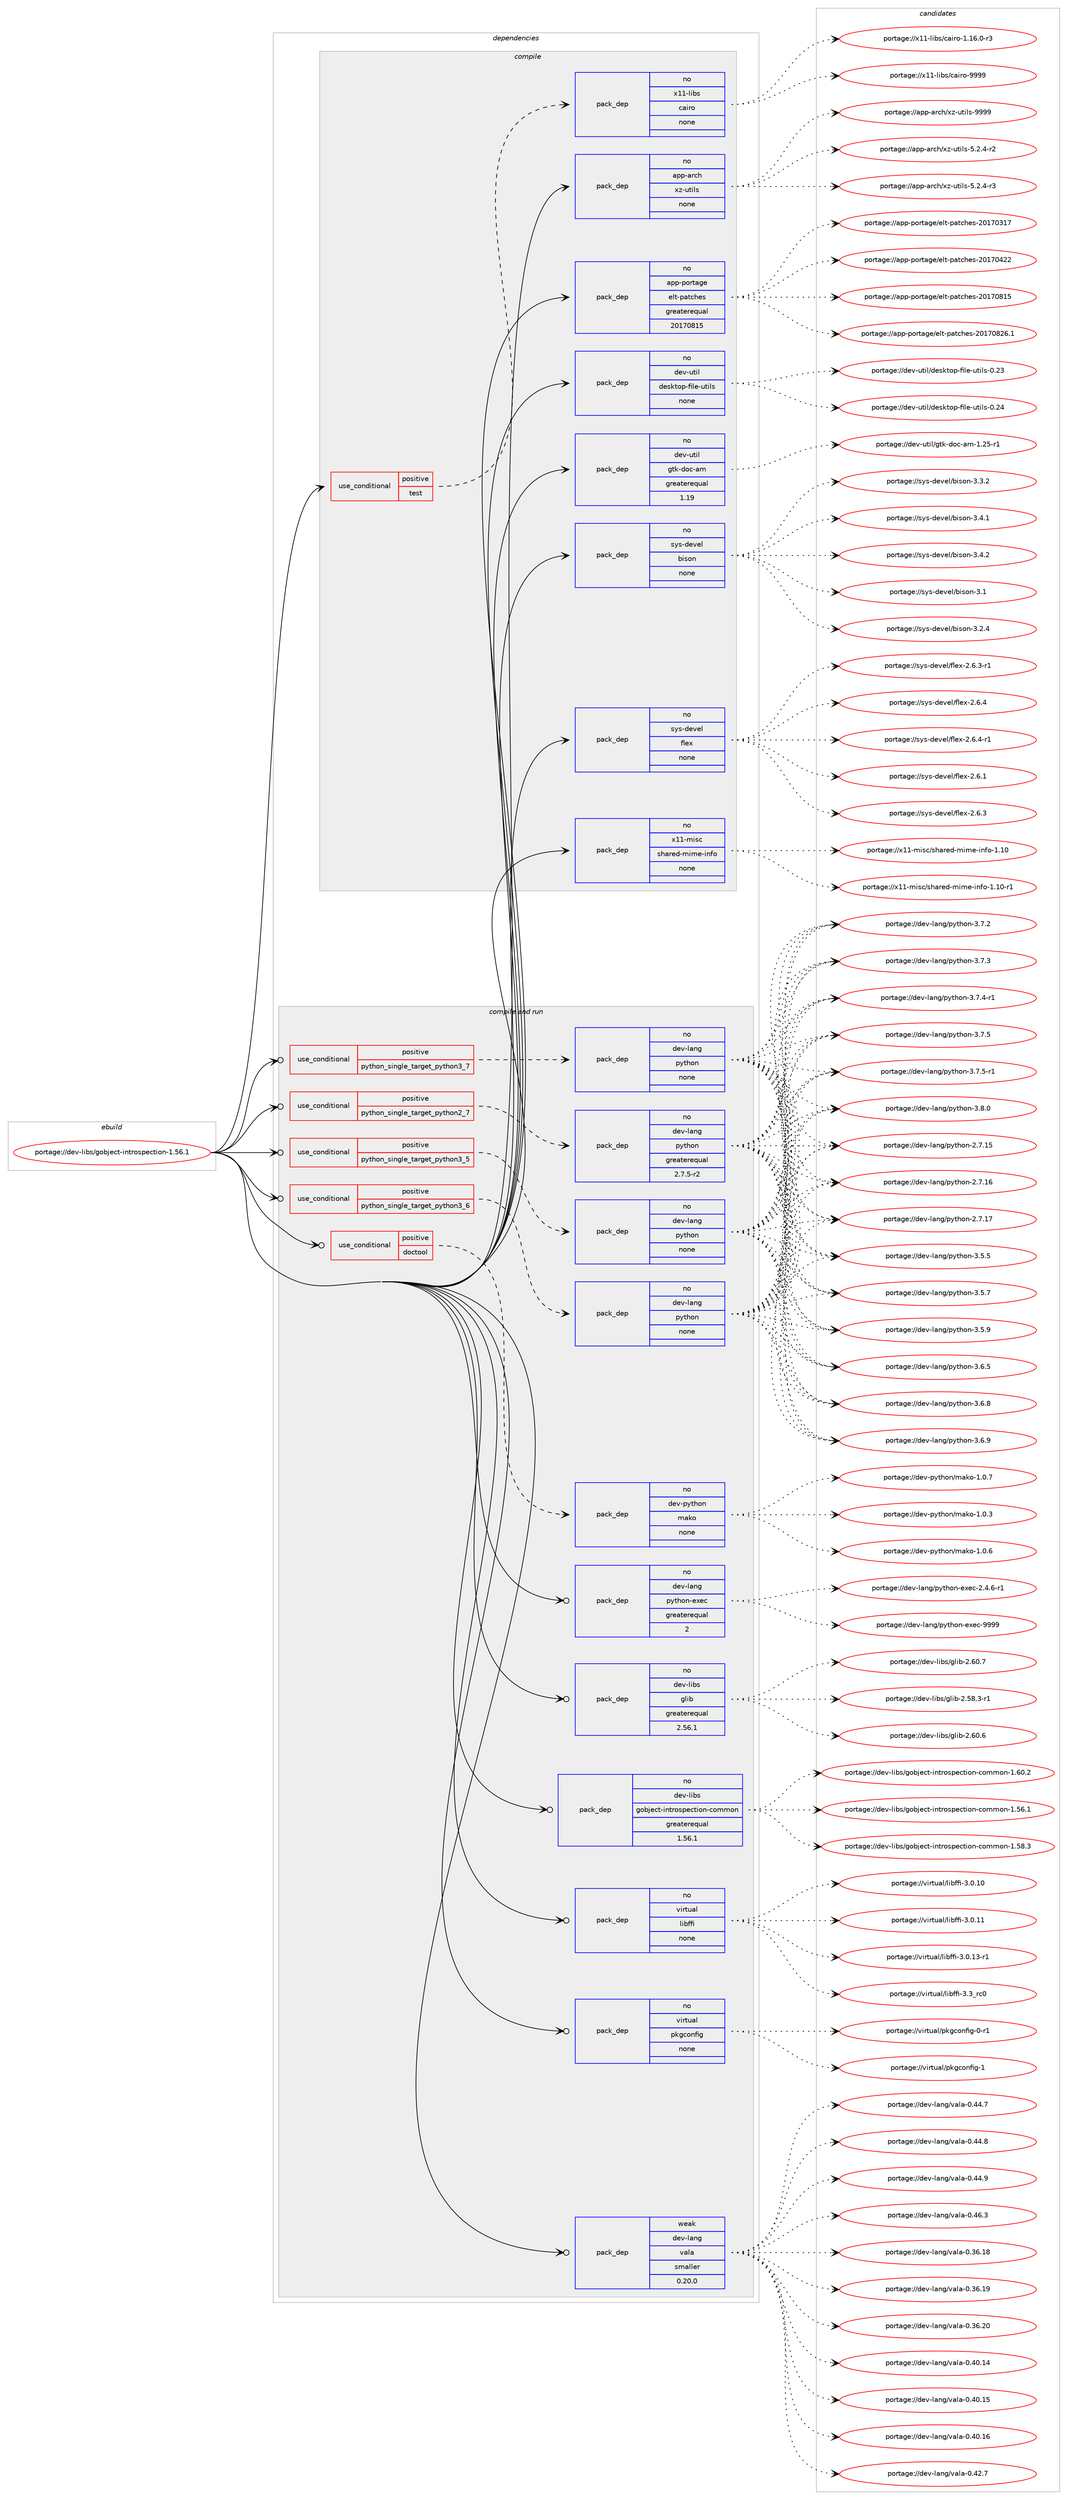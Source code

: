 digraph prolog {

# *************
# Graph options
# *************

newrank=true;
concentrate=true;
compound=true;
graph [rankdir=LR,fontname=Helvetica,fontsize=10,ranksep=1.5];#, ranksep=2.5, nodesep=0.2];
edge  [arrowhead=vee];
node  [fontname=Helvetica,fontsize=10];

# **********
# The ebuild
# **********

subgraph cluster_leftcol {
color=gray;
rank=same;
label=<<i>ebuild</i>>;
id [label="portage://dev-libs/gobject-introspection-1.56.1", color=red, width=4, href="../dev-libs/gobject-introspection-1.56.1.svg"];
}

# ****************
# The dependencies
# ****************

subgraph cluster_midcol {
color=gray;
label=<<i>dependencies</i>>;
subgraph cluster_compile {
fillcolor="#eeeeee";
style=filled;
label=<<i>compile</i>>;
subgraph cond20759 {
dependency99131 [label=<<TABLE BORDER="0" CELLBORDER="1" CELLSPACING="0" CELLPADDING="4"><TR><TD ROWSPAN="3" CELLPADDING="10">use_conditional</TD></TR><TR><TD>positive</TD></TR><TR><TD>test</TD></TR></TABLE>>, shape=none, color=red];
subgraph pack75443 {
dependency99132 [label=<<TABLE BORDER="0" CELLBORDER="1" CELLSPACING="0" CELLPADDING="4" WIDTH="220"><TR><TD ROWSPAN="6" CELLPADDING="30">pack_dep</TD></TR><TR><TD WIDTH="110">no</TD></TR><TR><TD>x11-libs</TD></TR><TR><TD>cairo</TD></TR><TR><TD>none</TD></TR><TR><TD></TD></TR></TABLE>>, shape=none, color=blue];
}
dependency99131:e -> dependency99132:w [weight=20,style="dashed",arrowhead="vee"];
}
id:e -> dependency99131:w [weight=20,style="solid",arrowhead="vee"];
subgraph pack75444 {
dependency99133 [label=<<TABLE BORDER="0" CELLBORDER="1" CELLSPACING="0" CELLPADDING="4" WIDTH="220"><TR><TD ROWSPAN="6" CELLPADDING="30">pack_dep</TD></TR><TR><TD WIDTH="110">no</TD></TR><TR><TD>app-arch</TD></TR><TR><TD>xz-utils</TD></TR><TR><TD>none</TD></TR><TR><TD></TD></TR></TABLE>>, shape=none, color=blue];
}
id:e -> dependency99133:w [weight=20,style="solid",arrowhead="vee"];
subgraph pack75445 {
dependency99134 [label=<<TABLE BORDER="0" CELLBORDER="1" CELLSPACING="0" CELLPADDING="4" WIDTH="220"><TR><TD ROWSPAN="6" CELLPADDING="30">pack_dep</TD></TR><TR><TD WIDTH="110">no</TD></TR><TR><TD>app-portage</TD></TR><TR><TD>elt-patches</TD></TR><TR><TD>greaterequal</TD></TR><TR><TD>20170815</TD></TR></TABLE>>, shape=none, color=blue];
}
id:e -> dependency99134:w [weight=20,style="solid",arrowhead="vee"];
subgraph pack75446 {
dependency99135 [label=<<TABLE BORDER="0" CELLBORDER="1" CELLSPACING="0" CELLPADDING="4" WIDTH="220"><TR><TD ROWSPAN="6" CELLPADDING="30">pack_dep</TD></TR><TR><TD WIDTH="110">no</TD></TR><TR><TD>dev-util</TD></TR><TR><TD>desktop-file-utils</TD></TR><TR><TD>none</TD></TR><TR><TD></TD></TR></TABLE>>, shape=none, color=blue];
}
id:e -> dependency99135:w [weight=20,style="solid",arrowhead="vee"];
subgraph pack75447 {
dependency99136 [label=<<TABLE BORDER="0" CELLBORDER="1" CELLSPACING="0" CELLPADDING="4" WIDTH="220"><TR><TD ROWSPAN="6" CELLPADDING="30">pack_dep</TD></TR><TR><TD WIDTH="110">no</TD></TR><TR><TD>dev-util</TD></TR><TR><TD>gtk-doc-am</TD></TR><TR><TD>greaterequal</TD></TR><TR><TD>1.19</TD></TR></TABLE>>, shape=none, color=blue];
}
id:e -> dependency99136:w [weight=20,style="solid",arrowhead="vee"];
subgraph pack75448 {
dependency99137 [label=<<TABLE BORDER="0" CELLBORDER="1" CELLSPACING="0" CELLPADDING="4" WIDTH="220"><TR><TD ROWSPAN="6" CELLPADDING="30">pack_dep</TD></TR><TR><TD WIDTH="110">no</TD></TR><TR><TD>sys-devel</TD></TR><TR><TD>bison</TD></TR><TR><TD>none</TD></TR><TR><TD></TD></TR></TABLE>>, shape=none, color=blue];
}
id:e -> dependency99137:w [weight=20,style="solid",arrowhead="vee"];
subgraph pack75449 {
dependency99138 [label=<<TABLE BORDER="0" CELLBORDER="1" CELLSPACING="0" CELLPADDING="4" WIDTH="220"><TR><TD ROWSPAN="6" CELLPADDING="30">pack_dep</TD></TR><TR><TD WIDTH="110">no</TD></TR><TR><TD>sys-devel</TD></TR><TR><TD>flex</TD></TR><TR><TD>none</TD></TR><TR><TD></TD></TR></TABLE>>, shape=none, color=blue];
}
id:e -> dependency99138:w [weight=20,style="solid",arrowhead="vee"];
subgraph pack75450 {
dependency99139 [label=<<TABLE BORDER="0" CELLBORDER="1" CELLSPACING="0" CELLPADDING="4" WIDTH="220"><TR><TD ROWSPAN="6" CELLPADDING="30">pack_dep</TD></TR><TR><TD WIDTH="110">no</TD></TR><TR><TD>x11-misc</TD></TR><TR><TD>shared-mime-info</TD></TR><TR><TD>none</TD></TR><TR><TD></TD></TR></TABLE>>, shape=none, color=blue];
}
id:e -> dependency99139:w [weight=20,style="solid",arrowhead="vee"];
}
subgraph cluster_compileandrun {
fillcolor="#eeeeee";
style=filled;
label=<<i>compile and run</i>>;
subgraph cond20760 {
dependency99140 [label=<<TABLE BORDER="0" CELLBORDER="1" CELLSPACING="0" CELLPADDING="4"><TR><TD ROWSPAN="3" CELLPADDING="10">use_conditional</TD></TR><TR><TD>positive</TD></TR><TR><TD>doctool</TD></TR></TABLE>>, shape=none, color=red];
subgraph pack75451 {
dependency99141 [label=<<TABLE BORDER="0" CELLBORDER="1" CELLSPACING="0" CELLPADDING="4" WIDTH="220"><TR><TD ROWSPAN="6" CELLPADDING="30">pack_dep</TD></TR><TR><TD WIDTH="110">no</TD></TR><TR><TD>dev-python</TD></TR><TR><TD>mako</TD></TR><TR><TD>none</TD></TR><TR><TD></TD></TR></TABLE>>, shape=none, color=blue];
}
dependency99140:e -> dependency99141:w [weight=20,style="dashed",arrowhead="vee"];
}
id:e -> dependency99140:w [weight=20,style="solid",arrowhead="odotvee"];
subgraph cond20761 {
dependency99142 [label=<<TABLE BORDER="0" CELLBORDER="1" CELLSPACING="0" CELLPADDING="4"><TR><TD ROWSPAN="3" CELLPADDING="10">use_conditional</TD></TR><TR><TD>positive</TD></TR><TR><TD>python_single_target_python2_7</TD></TR></TABLE>>, shape=none, color=red];
subgraph pack75452 {
dependency99143 [label=<<TABLE BORDER="0" CELLBORDER="1" CELLSPACING="0" CELLPADDING="4" WIDTH="220"><TR><TD ROWSPAN="6" CELLPADDING="30">pack_dep</TD></TR><TR><TD WIDTH="110">no</TD></TR><TR><TD>dev-lang</TD></TR><TR><TD>python</TD></TR><TR><TD>greaterequal</TD></TR><TR><TD>2.7.5-r2</TD></TR></TABLE>>, shape=none, color=blue];
}
dependency99142:e -> dependency99143:w [weight=20,style="dashed",arrowhead="vee"];
}
id:e -> dependency99142:w [weight=20,style="solid",arrowhead="odotvee"];
subgraph cond20762 {
dependency99144 [label=<<TABLE BORDER="0" CELLBORDER="1" CELLSPACING="0" CELLPADDING="4"><TR><TD ROWSPAN="3" CELLPADDING="10">use_conditional</TD></TR><TR><TD>positive</TD></TR><TR><TD>python_single_target_python3_5</TD></TR></TABLE>>, shape=none, color=red];
subgraph pack75453 {
dependency99145 [label=<<TABLE BORDER="0" CELLBORDER="1" CELLSPACING="0" CELLPADDING="4" WIDTH="220"><TR><TD ROWSPAN="6" CELLPADDING="30">pack_dep</TD></TR><TR><TD WIDTH="110">no</TD></TR><TR><TD>dev-lang</TD></TR><TR><TD>python</TD></TR><TR><TD>none</TD></TR><TR><TD></TD></TR></TABLE>>, shape=none, color=blue];
}
dependency99144:e -> dependency99145:w [weight=20,style="dashed",arrowhead="vee"];
}
id:e -> dependency99144:w [weight=20,style="solid",arrowhead="odotvee"];
subgraph cond20763 {
dependency99146 [label=<<TABLE BORDER="0" CELLBORDER="1" CELLSPACING="0" CELLPADDING="4"><TR><TD ROWSPAN="3" CELLPADDING="10">use_conditional</TD></TR><TR><TD>positive</TD></TR><TR><TD>python_single_target_python3_6</TD></TR></TABLE>>, shape=none, color=red];
subgraph pack75454 {
dependency99147 [label=<<TABLE BORDER="0" CELLBORDER="1" CELLSPACING="0" CELLPADDING="4" WIDTH="220"><TR><TD ROWSPAN="6" CELLPADDING="30">pack_dep</TD></TR><TR><TD WIDTH="110">no</TD></TR><TR><TD>dev-lang</TD></TR><TR><TD>python</TD></TR><TR><TD>none</TD></TR><TR><TD></TD></TR></TABLE>>, shape=none, color=blue];
}
dependency99146:e -> dependency99147:w [weight=20,style="dashed",arrowhead="vee"];
}
id:e -> dependency99146:w [weight=20,style="solid",arrowhead="odotvee"];
subgraph cond20764 {
dependency99148 [label=<<TABLE BORDER="0" CELLBORDER="1" CELLSPACING="0" CELLPADDING="4"><TR><TD ROWSPAN="3" CELLPADDING="10">use_conditional</TD></TR><TR><TD>positive</TD></TR><TR><TD>python_single_target_python3_7</TD></TR></TABLE>>, shape=none, color=red];
subgraph pack75455 {
dependency99149 [label=<<TABLE BORDER="0" CELLBORDER="1" CELLSPACING="0" CELLPADDING="4" WIDTH="220"><TR><TD ROWSPAN="6" CELLPADDING="30">pack_dep</TD></TR><TR><TD WIDTH="110">no</TD></TR><TR><TD>dev-lang</TD></TR><TR><TD>python</TD></TR><TR><TD>none</TD></TR><TR><TD></TD></TR></TABLE>>, shape=none, color=blue];
}
dependency99148:e -> dependency99149:w [weight=20,style="dashed",arrowhead="vee"];
}
id:e -> dependency99148:w [weight=20,style="solid",arrowhead="odotvee"];
subgraph pack75456 {
dependency99150 [label=<<TABLE BORDER="0" CELLBORDER="1" CELLSPACING="0" CELLPADDING="4" WIDTH="220"><TR><TD ROWSPAN="6" CELLPADDING="30">pack_dep</TD></TR><TR><TD WIDTH="110">no</TD></TR><TR><TD>dev-lang</TD></TR><TR><TD>python-exec</TD></TR><TR><TD>greaterequal</TD></TR><TR><TD>2</TD></TR></TABLE>>, shape=none, color=blue];
}
id:e -> dependency99150:w [weight=20,style="solid",arrowhead="odotvee"];
subgraph pack75457 {
dependency99151 [label=<<TABLE BORDER="0" CELLBORDER="1" CELLSPACING="0" CELLPADDING="4" WIDTH="220"><TR><TD ROWSPAN="6" CELLPADDING="30">pack_dep</TD></TR><TR><TD WIDTH="110">no</TD></TR><TR><TD>dev-libs</TD></TR><TR><TD>glib</TD></TR><TR><TD>greaterequal</TD></TR><TR><TD>2.56.1</TD></TR></TABLE>>, shape=none, color=blue];
}
id:e -> dependency99151:w [weight=20,style="solid",arrowhead="odotvee"];
subgraph pack75458 {
dependency99152 [label=<<TABLE BORDER="0" CELLBORDER="1" CELLSPACING="0" CELLPADDING="4" WIDTH="220"><TR><TD ROWSPAN="6" CELLPADDING="30">pack_dep</TD></TR><TR><TD WIDTH="110">no</TD></TR><TR><TD>dev-libs</TD></TR><TR><TD>gobject-introspection-common</TD></TR><TR><TD>greaterequal</TD></TR><TR><TD>1.56.1</TD></TR></TABLE>>, shape=none, color=blue];
}
id:e -> dependency99152:w [weight=20,style="solid",arrowhead="odotvee"];
subgraph pack75459 {
dependency99153 [label=<<TABLE BORDER="0" CELLBORDER="1" CELLSPACING="0" CELLPADDING="4" WIDTH="220"><TR><TD ROWSPAN="6" CELLPADDING="30">pack_dep</TD></TR><TR><TD WIDTH="110">no</TD></TR><TR><TD>virtual</TD></TR><TR><TD>libffi</TD></TR><TR><TD>none</TD></TR><TR><TD></TD></TR></TABLE>>, shape=none, color=blue];
}
id:e -> dependency99153:w [weight=20,style="solid",arrowhead="odotvee"];
subgraph pack75460 {
dependency99154 [label=<<TABLE BORDER="0" CELLBORDER="1" CELLSPACING="0" CELLPADDING="4" WIDTH="220"><TR><TD ROWSPAN="6" CELLPADDING="30">pack_dep</TD></TR><TR><TD WIDTH="110">no</TD></TR><TR><TD>virtual</TD></TR><TR><TD>pkgconfig</TD></TR><TR><TD>none</TD></TR><TR><TD></TD></TR></TABLE>>, shape=none, color=blue];
}
id:e -> dependency99154:w [weight=20,style="solid",arrowhead="odotvee"];
subgraph pack75461 {
dependency99155 [label=<<TABLE BORDER="0" CELLBORDER="1" CELLSPACING="0" CELLPADDING="4" WIDTH="220"><TR><TD ROWSPAN="6" CELLPADDING="30">pack_dep</TD></TR><TR><TD WIDTH="110">weak</TD></TR><TR><TD>dev-lang</TD></TR><TR><TD>vala</TD></TR><TR><TD>smaller</TD></TR><TR><TD>0.20.0</TD></TR></TABLE>>, shape=none, color=blue];
}
id:e -> dependency99155:w [weight=20,style="solid",arrowhead="odotvee"];
}
subgraph cluster_run {
fillcolor="#eeeeee";
style=filled;
label=<<i>run</i>>;
}
}

# **************
# The candidates
# **************

subgraph cluster_choices {
rank=same;
color=gray;
label=<<i>candidates</i>>;

subgraph choice75443 {
color=black;
nodesep=1;
choiceportage12049494510810598115479997105114111454946495446484511451 [label="portage://x11-libs/cairo-1.16.0-r3", color=red, width=4,href="../x11-libs/cairo-1.16.0-r3.svg"];
choiceportage120494945108105981154799971051141114557575757 [label="portage://x11-libs/cairo-9999", color=red, width=4,href="../x11-libs/cairo-9999.svg"];
dependency99132:e -> choiceportage12049494510810598115479997105114111454946495446484511451:w [style=dotted,weight="100"];
dependency99132:e -> choiceportage120494945108105981154799971051141114557575757:w [style=dotted,weight="100"];
}
subgraph choice75444 {
color=black;
nodesep=1;
choiceportage9711211245971149910447120122451171161051081154553465046524511450 [label="portage://app-arch/xz-utils-5.2.4-r2", color=red, width=4,href="../app-arch/xz-utils-5.2.4-r2.svg"];
choiceportage9711211245971149910447120122451171161051081154553465046524511451 [label="portage://app-arch/xz-utils-5.2.4-r3", color=red, width=4,href="../app-arch/xz-utils-5.2.4-r3.svg"];
choiceportage9711211245971149910447120122451171161051081154557575757 [label="portage://app-arch/xz-utils-9999", color=red, width=4,href="../app-arch/xz-utils-9999.svg"];
dependency99133:e -> choiceportage9711211245971149910447120122451171161051081154553465046524511450:w [style=dotted,weight="100"];
dependency99133:e -> choiceportage9711211245971149910447120122451171161051081154553465046524511451:w [style=dotted,weight="100"];
dependency99133:e -> choiceportage9711211245971149910447120122451171161051081154557575757:w [style=dotted,weight="100"];
}
subgraph choice75445 {
color=black;
nodesep=1;
choiceportage97112112451121111141169710310147101108116451129711699104101115455048495548514955 [label="portage://app-portage/elt-patches-20170317", color=red, width=4,href="../app-portage/elt-patches-20170317.svg"];
choiceportage97112112451121111141169710310147101108116451129711699104101115455048495548525050 [label="portage://app-portage/elt-patches-20170422", color=red, width=4,href="../app-portage/elt-patches-20170422.svg"];
choiceportage97112112451121111141169710310147101108116451129711699104101115455048495548564953 [label="portage://app-portage/elt-patches-20170815", color=red, width=4,href="../app-portage/elt-patches-20170815.svg"];
choiceportage971121124511211111411697103101471011081164511297116991041011154550484955485650544649 [label="portage://app-portage/elt-patches-20170826.1", color=red, width=4,href="../app-portage/elt-patches-20170826.1.svg"];
dependency99134:e -> choiceportage97112112451121111141169710310147101108116451129711699104101115455048495548514955:w [style=dotted,weight="100"];
dependency99134:e -> choiceportage97112112451121111141169710310147101108116451129711699104101115455048495548525050:w [style=dotted,weight="100"];
dependency99134:e -> choiceportage97112112451121111141169710310147101108116451129711699104101115455048495548564953:w [style=dotted,weight="100"];
dependency99134:e -> choiceportage971121124511211111411697103101471011081164511297116991041011154550484955485650544649:w [style=dotted,weight="100"];
}
subgraph choice75446 {
color=black;
nodesep=1;
choiceportage100101118451171161051084710010111510711611111245102105108101451171161051081154548465051 [label="portage://dev-util/desktop-file-utils-0.23", color=red, width=4,href="../dev-util/desktop-file-utils-0.23.svg"];
choiceportage100101118451171161051084710010111510711611111245102105108101451171161051081154548465052 [label="portage://dev-util/desktop-file-utils-0.24", color=red, width=4,href="../dev-util/desktop-file-utils-0.24.svg"];
dependency99135:e -> choiceportage100101118451171161051084710010111510711611111245102105108101451171161051081154548465051:w [style=dotted,weight="100"];
dependency99135:e -> choiceportage100101118451171161051084710010111510711611111245102105108101451171161051081154548465052:w [style=dotted,weight="100"];
}
subgraph choice75447 {
color=black;
nodesep=1;
choiceportage10010111845117116105108471031161074510011199459710945494650534511449 [label="portage://dev-util/gtk-doc-am-1.25-r1", color=red, width=4,href="../dev-util/gtk-doc-am-1.25-r1.svg"];
dependency99136:e -> choiceportage10010111845117116105108471031161074510011199459710945494650534511449:w [style=dotted,weight="100"];
}
subgraph choice75448 {
color=black;
nodesep=1;
choiceportage11512111545100101118101108479810511511111045514649 [label="portage://sys-devel/bison-3.1", color=red, width=4,href="../sys-devel/bison-3.1.svg"];
choiceportage115121115451001011181011084798105115111110455146504652 [label="portage://sys-devel/bison-3.2.4", color=red, width=4,href="../sys-devel/bison-3.2.4.svg"];
choiceportage115121115451001011181011084798105115111110455146514650 [label="portage://sys-devel/bison-3.3.2", color=red, width=4,href="../sys-devel/bison-3.3.2.svg"];
choiceportage115121115451001011181011084798105115111110455146524649 [label="portage://sys-devel/bison-3.4.1", color=red, width=4,href="../sys-devel/bison-3.4.1.svg"];
choiceportage115121115451001011181011084798105115111110455146524650 [label="portage://sys-devel/bison-3.4.2", color=red, width=4,href="../sys-devel/bison-3.4.2.svg"];
dependency99137:e -> choiceportage11512111545100101118101108479810511511111045514649:w [style=dotted,weight="100"];
dependency99137:e -> choiceportage115121115451001011181011084798105115111110455146504652:w [style=dotted,weight="100"];
dependency99137:e -> choiceportage115121115451001011181011084798105115111110455146514650:w [style=dotted,weight="100"];
dependency99137:e -> choiceportage115121115451001011181011084798105115111110455146524649:w [style=dotted,weight="100"];
dependency99137:e -> choiceportage115121115451001011181011084798105115111110455146524650:w [style=dotted,weight="100"];
}
subgraph choice75449 {
color=black;
nodesep=1;
choiceportage1151211154510010111810110847102108101120455046544649 [label="portage://sys-devel/flex-2.6.1", color=red, width=4,href="../sys-devel/flex-2.6.1.svg"];
choiceportage1151211154510010111810110847102108101120455046544651 [label="portage://sys-devel/flex-2.6.3", color=red, width=4,href="../sys-devel/flex-2.6.3.svg"];
choiceportage11512111545100101118101108471021081011204550465446514511449 [label="portage://sys-devel/flex-2.6.3-r1", color=red, width=4,href="../sys-devel/flex-2.6.3-r1.svg"];
choiceportage1151211154510010111810110847102108101120455046544652 [label="portage://sys-devel/flex-2.6.4", color=red, width=4,href="../sys-devel/flex-2.6.4.svg"];
choiceportage11512111545100101118101108471021081011204550465446524511449 [label="portage://sys-devel/flex-2.6.4-r1", color=red, width=4,href="../sys-devel/flex-2.6.4-r1.svg"];
dependency99138:e -> choiceportage1151211154510010111810110847102108101120455046544649:w [style=dotted,weight="100"];
dependency99138:e -> choiceportage1151211154510010111810110847102108101120455046544651:w [style=dotted,weight="100"];
dependency99138:e -> choiceportage11512111545100101118101108471021081011204550465446514511449:w [style=dotted,weight="100"];
dependency99138:e -> choiceportage1151211154510010111810110847102108101120455046544652:w [style=dotted,weight="100"];
dependency99138:e -> choiceportage11512111545100101118101108471021081011204550465446524511449:w [style=dotted,weight="100"];
}
subgraph choice75450 {
color=black;
nodesep=1;
choiceportage12049494510910511599471151049711410110045109105109101451051101021114549464948 [label="portage://x11-misc/shared-mime-info-1.10", color=red, width=4,href="../x11-misc/shared-mime-info-1.10.svg"];
choiceportage120494945109105115994711510497114101100451091051091014510511010211145494649484511449 [label="portage://x11-misc/shared-mime-info-1.10-r1", color=red, width=4,href="../x11-misc/shared-mime-info-1.10-r1.svg"];
dependency99139:e -> choiceportage12049494510910511599471151049711410110045109105109101451051101021114549464948:w [style=dotted,weight="100"];
dependency99139:e -> choiceportage120494945109105115994711510497114101100451091051091014510511010211145494649484511449:w [style=dotted,weight="100"];
}
subgraph choice75451 {
color=black;
nodesep=1;
choiceportage100101118451121211161041111104710997107111454946484651 [label="portage://dev-python/mako-1.0.3", color=red, width=4,href="../dev-python/mako-1.0.3.svg"];
choiceportage100101118451121211161041111104710997107111454946484654 [label="portage://dev-python/mako-1.0.6", color=red, width=4,href="../dev-python/mako-1.0.6.svg"];
choiceportage100101118451121211161041111104710997107111454946484655 [label="portage://dev-python/mako-1.0.7", color=red, width=4,href="../dev-python/mako-1.0.7.svg"];
dependency99141:e -> choiceportage100101118451121211161041111104710997107111454946484651:w [style=dotted,weight="100"];
dependency99141:e -> choiceportage100101118451121211161041111104710997107111454946484654:w [style=dotted,weight="100"];
dependency99141:e -> choiceportage100101118451121211161041111104710997107111454946484655:w [style=dotted,weight="100"];
}
subgraph choice75452 {
color=black;
nodesep=1;
choiceportage10010111845108971101034711212111610411111045504655464953 [label="portage://dev-lang/python-2.7.15", color=red, width=4,href="../dev-lang/python-2.7.15.svg"];
choiceportage10010111845108971101034711212111610411111045504655464954 [label="portage://dev-lang/python-2.7.16", color=red, width=4,href="../dev-lang/python-2.7.16.svg"];
choiceportage10010111845108971101034711212111610411111045504655464955 [label="portage://dev-lang/python-2.7.17", color=red, width=4,href="../dev-lang/python-2.7.17.svg"];
choiceportage100101118451089711010347112121116104111110455146534653 [label="portage://dev-lang/python-3.5.5", color=red, width=4,href="../dev-lang/python-3.5.5.svg"];
choiceportage100101118451089711010347112121116104111110455146534655 [label="portage://dev-lang/python-3.5.7", color=red, width=4,href="../dev-lang/python-3.5.7.svg"];
choiceportage100101118451089711010347112121116104111110455146534657 [label="portage://dev-lang/python-3.5.9", color=red, width=4,href="../dev-lang/python-3.5.9.svg"];
choiceportage100101118451089711010347112121116104111110455146544653 [label="portage://dev-lang/python-3.6.5", color=red, width=4,href="../dev-lang/python-3.6.5.svg"];
choiceportage100101118451089711010347112121116104111110455146544656 [label="portage://dev-lang/python-3.6.8", color=red, width=4,href="../dev-lang/python-3.6.8.svg"];
choiceportage100101118451089711010347112121116104111110455146544657 [label="portage://dev-lang/python-3.6.9", color=red, width=4,href="../dev-lang/python-3.6.9.svg"];
choiceportage100101118451089711010347112121116104111110455146554650 [label="portage://dev-lang/python-3.7.2", color=red, width=4,href="../dev-lang/python-3.7.2.svg"];
choiceportage100101118451089711010347112121116104111110455146554651 [label="portage://dev-lang/python-3.7.3", color=red, width=4,href="../dev-lang/python-3.7.3.svg"];
choiceportage1001011184510897110103471121211161041111104551465546524511449 [label="portage://dev-lang/python-3.7.4-r1", color=red, width=4,href="../dev-lang/python-3.7.4-r1.svg"];
choiceportage100101118451089711010347112121116104111110455146554653 [label="portage://dev-lang/python-3.7.5", color=red, width=4,href="../dev-lang/python-3.7.5.svg"];
choiceportage1001011184510897110103471121211161041111104551465546534511449 [label="portage://dev-lang/python-3.7.5-r1", color=red, width=4,href="../dev-lang/python-3.7.5-r1.svg"];
choiceportage100101118451089711010347112121116104111110455146564648 [label="portage://dev-lang/python-3.8.0", color=red, width=4,href="../dev-lang/python-3.8.0.svg"];
dependency99143:e -> choiceportage10010111845108971101034711212111610411111045504655464953:w [style=dotted,weight="100"];
dependency99143:e -> choiceportage10010111845108971101034711212111610411111045504655464954:w [style=dotted,weight="100"];
dependency99143:e -> choiceportage10010111845108971101034711212111610411111045504655464955:w [style=dotted,weight="100"];
dependency99143:e -> choiceportage100101118451089711010347112121116104111110455146534653:w [style=dotted,weight="100"];
dependency99143:e -> choiceportage100101118451089711010347112121116104111110455146534655:w [style=dotted,weight="100"];
dependency99143:e -> choiceportage100101118451089711010347112121116104111110455146534657:w [style=dotted,weight="100"];
dependency99143:e -> choiceportage100101118451089711010347112121116104111110455146544653:w [style=dotted,weight="100"];
dependency99143:e -> choiceportage100101118451089711010347112121116104111110455146544656:w [style=dotted,weight="100"];
dependency99143:e -> choiceportage100101118451089711010347112121116104111110455146544657:w [style=dotted,weight="100"];
dependency99143:e -> choiceportage100101118451089711010347112121116104111110455146554650:w [style=dotted,weight="100"];
dependency99143:e -> choiceportage100101118451089711010347112121116104111110455146554651:w [style=dotted,weight="100"];
dependency99143:e -> choiceportage1001011184510897110103471121211161041111104551465546524511449:w [style=dotted,weight="100"];
dependency99143:e -> choiceportage100101118451089711010347112121116104111110455146554653:w [style=dotted,weight="100"];
dependency99143:e -> choiceportage1001011184510897110103471121211161041111104551465546534511449:w [style=dotted,weight="100"];
dependency99143:e -> choiceportage100101118451089711010347112121116104111110455146564648:w [style=dotted,weight="100"];
}
subgraph choice75453 {
color=black;
nodesep=1;
choiceportage10010111845108971101034711212111610411111045504655464953 [label="portage://dev-lang/python-2.7.15", color=red, width=4,href="../dev-lang/python-2.7.15.svg"];
choiceportage10010111845108971101034711212111610411111045504655464954 [label="portage://dev-lang/python-2.7.16", color=red, width=4,href="../dev-lang/python-2.7.16.svg"];
choiceportage10010111845108971101034711212111610411111045504655464955 [label="portage://dev-lang/python-2.7.17", color=red, width=4,href="../dev-lang/python-2.7.17.svg"];
choiceportage100101118451089711010347112121116104111110455146534653 [label="portage://dev-lang/python-3.5.5", color=red, width=4,href="../dev-lang/python-3.5.5.svg"];
choiceportage100101118451089711010347112121116104111110455146534655 [label="portage://dev-lang/python-3.5.7", color=red, width=4,href="../dev-lang/python-3.5.7.svg"];
choiceportage100101118451089711010347112121116104111110455146534657 [label="portage://dev-lang/python-3.5.9", color=red, width=4,href="../dev-lang/python-3.5.9.svg"];
choiceportage100101118451089711010347112121116104111110455146544653 [label="portage://dev-lang/python-3.6.5", color=red, width=4,href="../dev-lang/python-3.6.5.svg"];
choiceportage100101118451089711010347112121116104111110455146544656 [label="portage://dev-lang/python-3.6.8", color=red, width=4,href="../dev-lang/python-3.6.8.svg"];
choiceportage100101118451089711010347112121116104111110455146544657 [label="portage://dev-lang/python-3.6.9", color=red, width=4,href="../dev-lang/python-3.6.9.svg"];
choiceportage100101118451089711010347112121116104111110455146554650 [label="portage://dev-lang/python-3.7.2", color=red, width=4,href="../dev-lang/python-3.7.2.svg"];
choiceportage100101118451089711010347112121116104111110455146554651 [label="portage://dev-lang/python-3.7.3", color=red, width=4,href="../dev-lang/python-3.7.3.svg"];
choiceportage1001011184510897110103471121211161041111104551465546524511449 [label="portage://dev-lang/python-3.7.4-r1", color=red, width=4,href="../dev-lang/python-3.7.4-r1.svg"];
choiceportage100101118451089711010347112121116104111110455146554653 [label="portage://dev-lang/python-3.7.5", color=red, width=4,href="../dev-lang/python-3.7.5.svg"];
choiceportage1001011184510897110103471121211161041111104551465546534511449 [label="portage://dev-lang/python-3.7.5-r1", color=red, width=4,href="../dev-lang/python-3.7.5-r1.svg"];
choiceportage100101118451089711010347112121116104111110455146564648 [label="portage://dev-lang/python-3.8.0", color=red, width=4,href="../dev-lang/python-3.8.0.svg"];
dependency99145:e -> choiceportage10010111845108971101034711212111610411111045504655464953:w [style=dotted,weight="100"];
dependency99145:e -> choiceportage10010111845108971101034711212111610411111045504655464954:w [style=dotted,weight="100"];
dependency99145:e -> choiceportage10010111845108971101034711212111610411111045504655464955:w [style=dotted,weight="100"];
dependency99145:e -> choiceportage100101118451089711010347112121116104111110455146534653:w [style=dotted,weight="100"];
dependency99145:e -> choiceportage100101118451089711010347112121116104111110455146534655:w [style=dotted,weight="100"];
dependency99145:e -> choiceportage100101118451089711010347112121116104111110455146534657:w [style=dotted,weight="100"];
dependency99145:e -> choiceportage100101118451089711010347112121116104111110455146544653:w [style=dotted,weight="100"];
dependency99145:e -> choiceportage100101118451089711010347112121116104111110455146544656:w [style=dotted,weight="100"];
dependency99145:e -> choiceportage100101118451089711010347112121116104111110455146544657:w [style=dotted,weight="100"];
dependency99145:e -> choiceportage100101118451089711010347112121116104111110455146554650:w [style=dotted,weight="100"];
dependency99145:e -> choiceportage100101118451089711010347112121116104111110455146554651:w [style=dotted,weight="100"];
dependency99145:e -> choiceportage1001011184510897110103471121211161041111104551465546524511449:w [style=dotted,weight="100"];
dependency99145:e -> choiceportage100101118451089711010347112121116104111110455146554653:w [style=dotted,weight="100"];
dependency99145:e -> choiceportage1001011184510897110103471121211161041111104551465546534511449:w [style=dotted,weight="100"];
dependency99145:e -> choiceportage100101118451089711010347112121116104111110455146564648:w [style=dotted,weight="100"];
}
subgraph choice75454 {
color=black;
nodesep=1;
choiceportage10010111845108971101034711212111610411111045504655464953 [label="portage://dev-lang/python-2.7.15", color=red, width=4,href="../dev-lang/python-2.7.15.svg"];
choiceportage10010111845108971101034711212111610411111045504655464954 [label="portage://dev-lang/python-2.7.16", color=red, width=4,href="../dev-lang/python-2.7.16.svg"];
choiceportage10010111845108971101034711212111610411111045504655464955 [label="portage://dev-lang/python-2.7.17", color=red, width=4,href="../dev-lang/python-2.7.17.svg"];
choiceportage100101118451089711010347112121116104111110455146534653 [label="portage://dev-lang/python-3.5.5", color=red, width=4,href="../dev-lang/python-3.5.5.svg"];
choiceportage100101118451089711010347112121116104111110455146534655 [label="portage://dev-lang/python-3.5.7", color=red, width=4,href="../dev-lang/python-3.5.7.svg"];
choiceportage100101118451089711010347112121116104111110455146534657 [label="portage://dev-lang/python-3.5.9", color=red, width=4,href="../dev-lang/python-3.5.9.svg"];
choiceportage100101118451089711010347112121116104111110455146544653 [label="portage://dev-lang/python-3.6.5", color=red, width=4,href="../dev-lang/python-3.6.5.svg"];
choiceportage100101118451089711010347112121116104111110455146544656 [label="portage://dev-lang/python-3.6.8", color=red, width=4,href="../dev-lang/python-3.6.8.svg"];
choiceportage100101118451089711010347112121116104111110455146544657 [label="portage://dev-lang/python-3.6.9", color=red, width=4,href="../dev-lang/python-3.6.9.svg"];
choiceportage100101118451089711010347112121116104111110455146554650 [label="portage://dev-lang/python-3.7.2", color=red, width=4,href="../dev-lang/python-3.7.2.svg"];
choiceportage100101118451089711010347112121116104111110455146554651 [label="portage://dev-lang/python-3.7.3", color=red, width=4,href="../dev-lang/python-3.7.3.svg"];
choiceportage1001011184510897110103471121211161041111104551465546524511449 [label="portage://dev-lang/python-3.7.4-r1", color=red, width=4,href="../dev-lang/python-3.7.4-r1.svg"];
choiceportage100101118451089711010347112121116104111110455146554653 [label="portage://dev-lang/python-3.7.5", color=red, width=4,href="../dev-lang/python-3.7.5.svg"];
choiceportage1001011184510897110103471121211161041111104551465546534511449 [label="portage://dev-lang/python-3.7.5-r1", color=red, width=4,href="../dev-lang/python-3.7.5-r1.svg"];
choiceportage100101118451089711010347112121116104111110455146564648 [label="portage://dev-lang/python-3.8.0", color=red, width=4,href="../dev-lang/python-3.8.0.svg"];
dependency99147:e -> choiceportage10010111845108971101034711212111610411111045504655464953:w [style=dotted,weight="100"];
dependency99147:e -> choiceportage10010111845108971101034711212111610411111045504655464954:w [style=dotted,weight="100"];
dependency99147:e -> choiceportage10010111845108971101034711212111610411111045504655464955:w [style=dotted,weight="100"];
dependency99147:e -> choiceportage100101118451089711010347112121116104111110455146534653:w [style=dotted,weight="100"];
dependency99147:e -> choiceportage100101118451089711010347112121116104111110455146534655:w [style=dotted,weight="100"];
dependency99147:e -> choiceportage100101118451089711010347112121116104111110455146534657:w [style=dotted,weight="100"];
dependency99147:e -> choiceportage100101118451089711010347112121116104111110455146544653:w [style=dotted,weight="100"];
dependency99147:e -> choiceportage100101118451089711010347112121116104111110455146544656:w [style=dotted,weight="100"];
dependency99147:e -> choiceportage100101118451089711010347112121116104111110455146544657:w [style=dotted,weight="100"];
dependency99147:e -> choiceportage100101118451089711010347112121116104111110455146554650:w [style=dotted,weight="100"];
dependency99147:e -> choiceportage100101118451089711010347112121116104111110455146554651:w [style=dotted,weight="100"];
dependency99147:e -> choiceportage1001011184510897110103471121211161041111104551465546524511449:w [style=dotted,weight="100"];
dependency99147:e -> choiceportage100101118451089711010347112121116104111110455146554653:w [style=dotted,weight="100"];
dependency99147:e -> choiceportage1001011184510897110103471121211161041111104551465546534511449:w [style=dotted,weight="100"];
dependency99147:e -> choiceportage100101118451089711010347112121116104111110455146564648:w [style=dotted,weight="100"];
}
subgraph choice75455 {
color=black;
nodesep=1;
choiceportage10010111845108971101034711212111610411111045504655464953 [label="portage://dev-lang/python-2.7.15", color=red, width=4,href="../dev-lang/python-2.7.15.svg"];
choiceportage10010111845108971101034711212111610411111045504655464954 [label="portage://dev-lang/python-2.7.16", color=red, width=4,href="../dev-lang/python-2.7.16.svg"];
choiceportage10010111845108971101034711212111610411111045504655464955 [label="portage://dev-lang/python-2.7.17", color=red, width=4,href="../dev-lang/python-2.7.17.svg"];
choiceportage100101118451089711010347112121116104111110455146534653 [label="portage://dev-lang/python-3.5.5", color=red, width=4,href="../dev-lang/python-3.5.5.svg"];
choiceportage100101118451089711010347112121116104111110455146534655 [label="portage://dev-lang/python-3.5.7", color=red, width=4,href="../dev-lang/python-3.5.7.svg"];
choiceportage100101118451089711010347112121116104111110455146534657 [label="portage://dev-lang/python-3.5.9", color=red, width=4,href="../dev-lang/python-3.5.9.svg"];
choiceportage100101118451089711010347112121116104111110455146544653 [label="portage://dev-lang/python-3.6.5", color=red, width=4,href="../dev-lang/python-3.6.5.svg"];
choiceportage100101118451089711010347112121116104111110455146544656 [label="portage://dev-lang/python-3.6.8", color=red, width=4,href="../dev-lang/python-3.6.8.svg"];
choiceportage100101118451089711010347112121116104111110455146544657 [label="portage://dev-lang/python-3.6.9", color=red, width=4,href="../dev-lang/python-3.6.9.svg"];
choiceportage100101118451089711010347112121116104111110455146554650 [label="portage://dev-lang/python-3.7.2", color=red, width=4,href="../dev-lang/python-3.7.2.svg"];
choiceportage100101118451089711010347112121116104111110455146554651 [label="portage://dev-lang/python-3.7.3", color=red, width=4,href="../dev-lang/python-3.7.3.svg"];
choiceportage1001011184510897110103471121211161041111104551465546524511449 [label="portage://dev-lang/python-3.7.4-r1", color=red, width=4,href="../dev-lang/python-3.7.4-r1.svg"];
choiceportage100101118451089711010347112121116104111110455146554653 [label="portage://dev-lang/python-3.7.5", color=red, width=4,href="../dev-lang/python-3.7.5.svg"];
choiceportage1001011184510897110103471121211161041111104551465546534511449 [label="portage://dev-lang/python-3.7.5-r1", color=red, width=4,href="../dev-lang/python-3.7.5-r1.svg"];
choiceportage100101118451089711010347112121116104111110455146564648 [label="portage://dev-lang/python-3.8.0", color=red, width=4,href="../dev-lang/python-3.8.0.svg"];
dependency99149:e -> choiceportage10010111845108971101034711212111610411111045504655464953:w [style=dotted,weight="100"];
dependency99149:e -> choiceportage10010111845108971101034711212111610411111045504655464954:w [style=dotted,weight="100"];
dependency99149:e -> choiceportage10010111845108971101034711212111610411111045504655464955:w [style=dotted,weight="100"];
dependency99149:e -> choiceportage100101118451089711010347112121116104111110455146534653:w [style=dotted,weight="100"];
dependency99149:e -> choiceportage100101118451089711010347112121116104111110455146534655:w [style=dotted,weight="100"];
dependency99149:e -> choiceportage100101118451089711010347112121116104111110455146534657:w [style=dotted,weight="100"];
dependency99149:e -> choiceportage100101118451089711010347112121116104111110455146544653:w [style=dotted,weight="100"];
dependency99149:e -> choiceportage100101118451089711010347112121116104111110455146544656:w [style=dotted,weight="100"];
dependency99149:e -> choiceportage100101118451089711010347112121116104111110455146544657:w [style=dotted,weight="100"];
dependency99149:e -> choiceportage100101118451089711010347112121116104111110455146554650:w [style=dotted,weight="100"];
dependency99149:e -> choiceportage100101118451089711010347112121116104111110455146554651:w [style=dotted,weight="100"];
dependency99149:e -> choiceportage1001011184510897110103471121211161041111104551465546524511449:w [style=dotted,weight="100"];
dependency99149:e -> choiceportage100101118451089711010347112121116104111110455146554653:w [style=dotted,weight="100"];
dependency99149:e -> choiceportage1001011184510897110103471121211161041111104551465546534511449:w [style=dotted,weight="100"];
dependency99149:e -> choiceportage100101118451089711010347112121116104111110455146564648:w [style=dotted,weight="100"];
}
subgraph choice75456 {
color=black;
nodesep=1;
choiceportage10010111845108971101034711212111610411111045101120101994550465246544511449 [label="portage://dev-lang/python-exec-2.4.6-r1", color=red, width=4,href="../dev-lang/python-exec-2.4.6-r1.svg"];
choiceportage10010111845108971101034711212111610411111045101120101994557575757 [label="portage://dev-lang/python-exec-9999", color=red, width=4,href="../dev-lang/python-exec-9999.svg"];
dependency99150:e -> choiceportage10010111845108971101034711212111610411111045101120101994550465246544511449:w [style=dotted,weight="100"];
dependency99150:e -> choiceportage10010111845108971101034711212111610411111045101120101994557575757:w [style=dotted,weight="100"];
}
subgraph choice75457 {
color=black;
nodesep=1;
choiceportage10010111845108105981154710310810598455046535646514511449 [label="portage://dev-libs/glib-2.58.3-r1", color=red, width=4,href="../dev-libs/glib-2.58.3-r1.svg"];
choiceportage1001011184510810598115471031081059845504654484654 [label="portage://dev-libs/glib-2.60.6", color=red, width=4,href="../dev-libs/glib-2.60.6.svg"];
choiceportage1001011184510810598115471031081059845504654484655 [label="portage://dev-libs/glib-2.60.7", color=red, width=4,href="../dev-libs/glib-2.60.7.svg"];
dependency99151:e -> choiceportage10010111845108105981154710310810598455046535646514511449:w [style=dotted,weight="100"];
dependency99151:e -> choiceportage1001011184510810598115471031081059845504654484654:w [style=dotted,weight="100"];
dependency99151:e -> choiceportage1001011184510810598115471031081059845504654484655:w [style=dotted,weight="100"];
}
subgraph choice75458 {
color=black;
nodesep=1;
choiceportage10010111845108105981154710311198106101991164510511011611411111511210199116105111110459911110910911111045494653544649 [label="portage://dev-libs/gobject-introspection-common-1.56.1", color=red, width=4,href="../dev-libs/gobject-introspection-common-1.56.1.svg"];
choiceportage10010111845108105981154710311198106101991164510511011611411111511210199116105111110459911110910911111045494653564651 [label="portage://dev-libs/gobject-introspection-common-1.58.3", color=red, width=4,href="../dev-libs/gobject-introspection-common-1.58.3.svg"];
choiceportage10010111845108105981154710311198106101991164510511011611411111511210199116105111110459911110910911111045494654484650 [label="portage://dev-libs/gobject-introspection-common-1.60.2", color=red, width=4,href="../dev-libs/gobject-introspection-common-1.60.2.svg"];
dependency99152:e -> choiceportage10010111845108105981154710311198106101991164510511011611411111511210199116105111110459911110910911111045494653544649:w [style=dotted,weight="100"];
dependency99152:e -> choiceportage10010111845108105981154710311198106101991164510511011611411111511210199116105111110459911110910911111045494653564651:w [style=dotted,weight="100"];
dependency99152:e -> choiceportage10010111845108105981154710311198106101991164510511011611411111511210199116105111110459911110910911111045494654484650:w [style=dotted,weight="100"];
}
subgraph choice75459 {
color=black;
nodesep=1;
choiceportage11810511411611797108471081059810210210545514648464948 [label="portage://virtual/libffi-3.0.10", color=red, width=4,href="../virtual/libffi-3.0.10.svg"];
choiceportage11810511411611797108471081059810210210545514648464949 [label="portage://virtual/libffi-3.0.11", color=red, width=4,href="../virtual/libffi-3.0.11.svg"];
choiceportage118105114116117971084710810598102102105455146484649514511449 [label="portage://virtual/libffi-3.0.13-r1", color=red, width=4,href="../virtual/libffi-3.0.13-r1.svg"];
choiceportage11810511411611797108471081059810210210545514651951149948 [label="portage://virtual/libffi-3.3_rc0", color=red, width=4,href="../virtual/libffi-3.3_rc0.svg"];
dependency99153:e -> choiceportage11810511411611797108471081059810210210545514648464948:w [style=dotted,weight="100"];
dependency99153:e -> choiceportage11810511411611797108471081059810210210545514648464949:w [style=dotted,weight="100"];
dependency99153:e -> choiceportage118105114116117971084710810598102102105455146484649514511449:w [style=dotted,weight="100"];
dependency99153:e -> choiceportage11810511411611797108471081059810210210545514651951149948:w [style=dotted,weight="100"];
}
subgraph choice75460 {
color=black;
nodesep=1;
choiceportage11810511411611797108471121071039911111010210510345484511449 [label="portage://virtual/pkgconfig-0-r1", color=red, width=4,href="../virtual/pkgconfig-0-r1.svg"];
choiceportage1181051141161179710847112107103991111101021051034549 [label="portage://virtual/pkgconfig-1", color=red, width=4,href="../virtual/pkgconfig-1.svg"];
dependency99154:e -> choiceportage11810511411611797108471121071039911111010210510345484511449:w [style=dotted,weight="100"];
dependency99154:e -> choiceportage1181051141161179710847112107103991111101021051034549:w [style=dotted,weight="100"];
}
subgraph choice75461 {
color=black;
nodesep=1;
choiceportage10010111845108971101034711897108974548465154464956 [label="portage://dev-lang/vala-0.36.18", color=red, width=4,href="../dev-lang/vala-0.36.18.svg"];
choiceportage10010111845108971101034711897108974548465154464957 [label="portage://dev-lang/vala-0.36.19", color=red, width=4,href="../dev-lang/vala-0.36.19.svg"];
choiceportage10010111845108971101034711897108974548465154465048 [label="portage://dev-lang/vala-0.36.20", color=red, width=4,href="../dev-lang/vala-0.36.20.svg"];
choiceportage10010111845108971101034711897108974548465248464952 [label="portage://dev-lang/vala-0.40.14", color=red, width=4,href="../dev-lang/vala-0.40.14.svg"];
choiceportage10010111845108971101034711897108974548465248464953 [label="portage://dev-lang/vala-0.40.15", color=red, width=4,href="../dev-lang/vala-0.40.15.svg"];
choiceportage10010111845108971101034711897108974548465248464954 [label="portage://dev-lang/vala-0.40.16", color=red, width=4,href="../dev-lang/vala-0.40.16.svg"];
choiceportage100101118451089711010347118971089745484652504655 [label="portage://dev-lang/vala-0.42.7", color=red, width=4,href="../dev-lang/vala-0.42.7.svg"];
choiceportage100101118451089711010347118971089745484652524655 [label="portage://dev-lang/vala-0.44.7", color=red, width=4,href="../dev-lang/vala-0.44.7.svg"];
choiceportage100101118451089711010347118971089745484652524656 [label="portage://dev-lang/vala-0.44.8", color=red, width=4,href="../dev-lang/vala-0.44.8.svg"];
choiceportage100101118451089711010347118971089745484652524657 [label="portage://dev-lang/vala-0.44.9", color=red, width=4,href="../dev-lang/vala-0.44.9.svg"];
choiceportage100101118451089711010347118971089745484652544651 [label="portage://dev-lang/vala-0.46.3", color=red, width=4,href="../dev-lang/vala-0.46.3.svg"];
dependency99155:e -> choiceportage10010111845108971101034711897108974548465154464956:w [style=dotted,weight="100"];
dependency99155:e -> choiceportage10010111845108971101034711897108974548465154464957:w [style=dotted,weight="100"];
dependency99155:e -> choiceportage10010111845108971101034711897108974548465154465048:w [style=dotted,weight="100"];
dependency99155:e -> choiceportage10010111845108971101034711897108974548465248464952:w [style=dotted,weight="100"];
dependency99155:e -> choiceportage10010111845108971101034711897108974548465248464953:w [style=dotted,weight="100"];
dependency99155:e -> choiceportage10010111845108971101034711897108974548465248464954:w [style=dotted,weight="100"];
dependency99155:e -> choiceportage100101118451089711010347118971089745484652504655:w [style=dotted,weight="100"];
dependency99155:e -> choiceportage100101118451089711010347118971089745484652524655:w [style=dotted,weight="100"];
dependency99155:e -> choiceportage100101118451089711010347118971089745484652524656:w [style=dotted,weight="100"];
dependency99155:e -> choiceportage100101118451089711010347118971089745484652524657:w [style=dotted,weight="100"];
dependency99155:e -> choiceportage100101118451089711010347118971089745484652544651:w [style=dotted,weight="100"];
}
}

}
